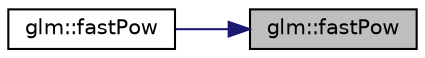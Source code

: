 digraph "glm::fastPow"
{
 // LATEX_PDF_SIZE
  edge [fontname="Helvetica",fontsize="10",labelfontname="Helvetica",labelfontsize="10"];
  node [fontname="Helvetica",fontsize="10",shape=record];
  rankdir="RL";
  Node1 [label="glm::fastPow",height=0.2,width=0.4,color="black", fillcolor="grey75", style="filled", fontcolor="black",tooltip=" "];
  Node1 -> Node2 [dir="back",color="midnightblue",fontsize="10",style="solid",fontname="Helvetica"];
  Node2 [label="glm::fastPow",height=0.2,width=0.4,color="black", fillcolor="white", style="filled",URL="$namespaceglm.html#a5afa4ee352971a9d5ce538f4370074e9",tooltip=" "];
}

